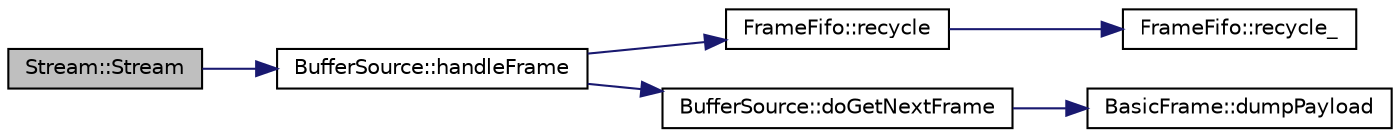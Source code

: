 digraph "Stream::Stream"
{
  edge [fontname="Helvetica",fontsize="10",labelfontname="Helvetica",labelfontsize="10"];
  node [fontname="Helvetica",fontsize="10",shape=record];
  rankdir="LR";
  Node0 [label="Stream::Stream",height=0.2,width=0.4,color="black", fillcolor="grey75", style="filled", fontcolor="black"];
  Node0 -> Node1 [color="midnightblue",fontsize="10",style="solid",fontname="Helvetica"];
  Node1 [label="BufferSource::handleFrame",height=0.2,width=0.4,color="black", fillcolor="white", style="filled",URL="$classBufferSource.html#a04cb4018658d080aec540054e5936761",tooltip="Copies a Frame from BufferSource::fifo into BufferSource::internal_fifo. Sets BufferSource::active. Checks that FrameClass is FrameClass::basic. "];
  Node1 -> Node2 [color="midnightblue",fontsize="10",style="solid",fontname="Helvetica"];
  Node2 [label="FrameFifo::recycle",height=0.2,width=0.4,color="black", fillcolor="white", style="filled",URL="$classFrameFifo.html#a09f514fe06c5e737cd74691f8b5d9d52",tooltip="Like FrameFifo::recycle_ but with mutex protection. "];
  Node2 -> Node3 [color="midnightblue",fontsize="10",style="solid",fontname="Helvetica"];
  Node3 [label="FrameFifo::recycle_",height=0.2,width=0.4,color="black", fillcolor="white", style="filled",URL="$classFrameFifo.html#a5cd4bd7b55780c158d7ee8beeb99cfc2",tooltip="Return Frame f back into the stack. Update target_size if necessary. "];
  Node1 -> Node4 [color="midnightblue",fontsize="10",style="solid",fontname="Helvetica"];
  Node4 [label="BufferSource::doGetNextFrame",height=0.2,width=0.4,color="black", fillcolor="white", style="filled",URL="$classBufferSource.html#a796bc84e5233c21c379a57f2a3b65e54",tooltip="All the fun happens here. "];
  Node4 -> Node5 [color="midnightblue",fontsize="10",style="solid",fontname="Helvetica"];
  Node5 [label="BasicFrame::dumpPayload",height=0.2,width=0.4,color="black", fillcolor="white", style="filled",URL="$classBasicFrame.html#a81f5614e82427d1dcc1bd31fd6258f9f",tooltip="Dumps internal payload data. "];
}
